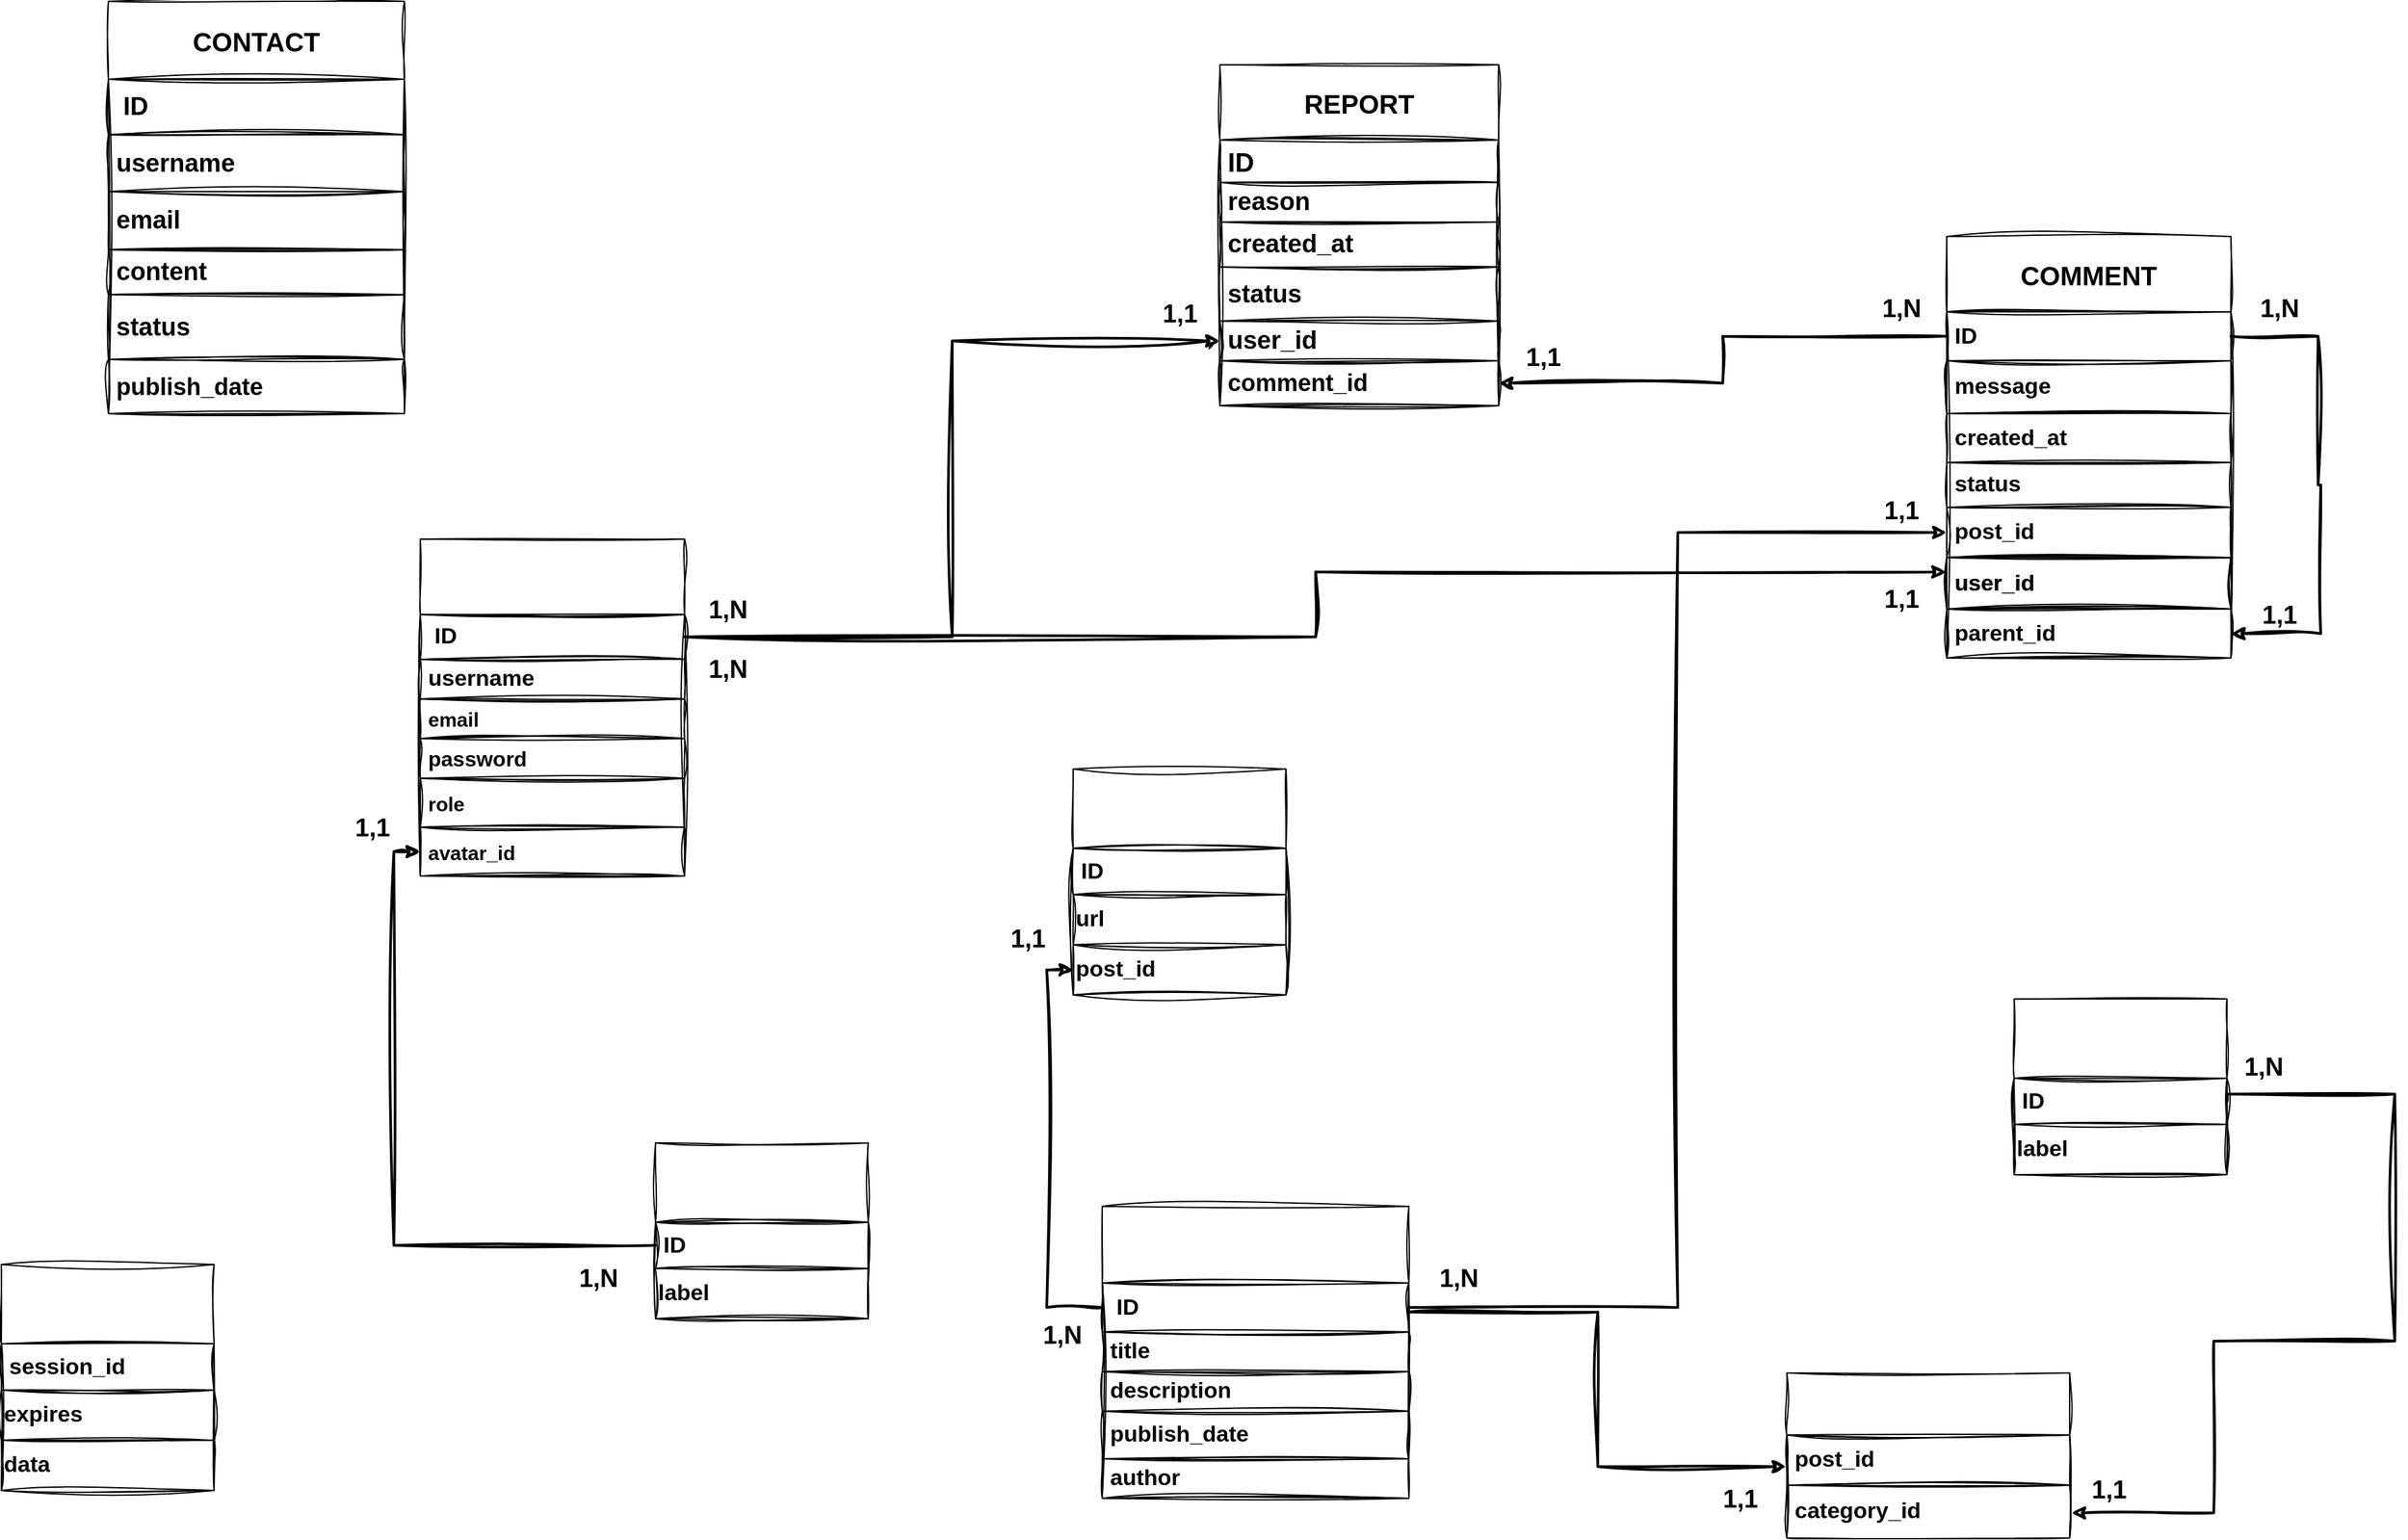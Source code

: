 <mxfile version="24.7.5">
  <diagram id="C5RBs43oDa-KdzZeNtuy" name="Page-1">
    <mxGraphModel dx="741" dy="944" grid="0" gridSize="10" guides="1" tooltips="1" connect="1" arrows="1" fold="1" page="1" pageScale="1" pageWidth="2000" pageHeight="1500" background="#ffffff" math="0" shadow="0">
      <root>
        <mxCell id="WIyWlLk6GJQsqaUBKTNV-0" />
        <mxCell id="WIyWlLk6GJQsqaUBKTNV-1" parent="WIyWlLk6GJQsqaUBKTNV-0" />
        <mxCell id="PawS9p-MmPTrc8zZ3Hex-0" value="CONTACT" style="swimlane;fontStyle=1;childLayout=stackLayout;horizontal=1;startSize=59;horizontalStack=0;resizeParent=1;resizeParentMax=0;resizeLast=0;collapsible=1;marginBottom=0;whiteSpace=wrap;html=1;sketch=1;curveFitting=1;jiggle=2;fontSize=20;strokeColor=#000000;" parent="WIyWlLk6GJQsqaUBKTNV-1" vertex="1">
          <mxGeometry x="198" y="122" width="224" height="312" as="geometry" />
        </mxCell>
        <mxCell id="PawS9p-MmPTrc8zZ3Hex-1" value="&lt;span style=&quot;font-size: 19px;&quot;&gt;&lt;font color=&quot;#000000&quot;&gt;&amp;nbsp;ID&amp;nbsp;&lt;/font&gt;&lt;/span&gt;" style="text;strokeColor=#000000;fillColor=none;align=left;verticalAlign=middle;spacingLeft=4;spacingRight=4;overflow=hidden;points=[[0,0.5],[1,0.5]];portConstraint=eastwest;rotatable=0;whiteSpace=wrap;html=1;sketch=1;curveFitting=1;jiggle=2;fontSize=19;fontStyle=1" parent="PawS9p-MmPTrc8zZ3Hex-0" vertex="1">
          <mxGeometry y="59" width="224" height="42" as="geometry" />
        </mxCell>
        <mxCell id="PawS9p-MmPTrc8zZ3Hex-2" value="username&amp;nbsp;" style="text;strokeColor=#000000;fillColor=none;align=left;verticalAlign=middle;spacingLeft=4;spacingRight=4;overflow=hidden;points=[[0,0.5],[1,0.5]];portConstraint=eastwest;rotatable=0;whiteSpace=wrap;html=1;sketch=1;curveFitting=1;jiggle=2;fontSize=19;fontStyle=1;fontColor=#000000;" parent="PawS9p-MmPTrc8zZ3Hex-0" vertex="1">
          <mxGeometry y="101" width="224" height="43" as="geometry" />
        </mxCell>
        <mxCell id="PawS9p-MmPTrc8zZ3Hex-3" value="email&amp;nbsp;" style="text;strokeColor=#000000;fillColor=none;align=left;verticalAlign=middle;spacingLeft=4;spacingRight=4;overflow=hidden;points=[[0,0.5],[1,0.5]];portConstraint=eastwest;rotatable=0;whiteSpace=wrap;html=1;sketch=1;curveFitting=1;jiggle=2;fontSize=19;fontStyle=1;fontColor=#000000;" parent="PawS9p-MmPTrc8zZ3Hex-0" vertex="1">
          <mxGeometry y="144" width="224" height="44" as="geometry" />
        </mxCell>
        <mxCell id="PawS9p-MmPTrc8zZ3Hex-4" value="content&amp;nbsp;" style="text;strokeColor=#000000;fillColor=none;align=left;verticalAlign=middle;spacingLeft=4;spacingRight=4;overflow=hidden;points=[[0,0.5],[1,0.5]];portConstraint=eastwest;rotatable=0;whiteSpace=wrap;html=1;sketch=1;curveFitting=1;jiggle=2;fontSize=19;fontStyle=1;fontColor=#000000;" parent="PawS9p-MmPTrc8zZ3Hex-0" vertex="1">
          <mxGeometry y="188" width="224" height="34" as="geometry" />
        </mxCell>
        <mxCell id="PawS9p-MmPTrc8zZ3Hex-5" value="status&amp;nbsp;" style="text;strokeColor=#000000;fillColor=none;align=left;verticalAlign=middle;spacingLeft=4;spacingRight=4;overflow=hidden;points=[[0,0.5],[1,0.5]];portConstraint=eastwest;rotatable=0;whiteSpace=wrap;html=1;sketch=1;curveFitting=1;jiggle=2;fontSize=19;fontStyle=1;fontColor=#000000;" parent="PawS9p-MmPTrc8zZ3Hex-0" vertex="1">
          <mxGeometry y="222" width="224" height="49" as="geometry" />
        </mxCell>
        <mxCell id="PawS9p-MmPTrc8zZ3Hex-6" value="publish_date" style="text;strokeColor=#000000;fillColor=none;align=left;verticalAlign=middle;spacingLeft=4;spacingRight=4;overflow=hidden;points=[[0,0.5],[1,0.5]];portConstraint=eastwest;rotatable=0;whiteSpace=wrap;html=1;sketch=1;curveFitting=1;jiggle=2;fontSize=18;fontStyle=1;fontColor=#000000;" parent="PawS9p-MmPTrc8zZ3Hex-0" vertex="1">
          <mxGeometry y="271" width="224" height="41" as="geometry" />
        </mxCell>
        <mxCell id="PawS9p-MmPTrc8zZ3Hex-7" value="&lt;font color=&quot;#ffffff&quot;&gt;USER&lt;/font&gt;" style="swimlane;fontStyle=1;childLayout=stackLayout;horizontal=1;startSize=57;horizontalStack=0;resizeParent=1;resizeParentMax=0;resizeLast=0;collapsible=1;marginBottom=0;whiteSpace=wrap;html=1;sketch=1;curveFitting=1;jiggle=2;fontSize=19;strokeColor=#000000;fontColor=#000000;" parent="WIyWlLk6GJQsqaUBKTNV-1" vertex="1">
          <mxGeometry x="434" y="529" width="200" height="255" as="geometry" />
        </mxCell>
        <mxCell id="PawS9p-MmPTrc8zZ3Hex-8" value="&lt;span style=&quot;font-size: 17px;&quot;&gt;&amp;nbsp;ID&amp;nbsp;&lt;/span&gt;" style="text;strokeColor=#000000;fillColor=none;align=left;verticalAlign=middle;spacingLeft=4;spacingRight=4;overflow=hidden;points=[[0,0.5],[1,0.5]];portConstraint=eastwest;rotatable=0;whiteSpace=wrap;html=1;sketch=1;curveFitting=1;jiggle=2;fontSize=17;fontStyle=1;fontColor=#000000;" parent="PawS9p-MmPTrc8zZ3Hex-7" vertex="1">
          <mxGeometry y="57" width="200" height="34" as="geometry" />
        </mxCell>
        <mxCell id="PawS9p-MmPTrc8zZ3Hex-9" value="username&amp;nbsp;" style="text;strokeColor=#000000;fillColor=none;align=left;verticalAlign=middle;spacingLeft=4;spacingRight=4;overflow=hidden;points=[[0,0.5],[1,0.5]];portConstraint=eastwest;rotatable=0;whiteSpace=wrap;html=1;sketch=1;curveFitting=1;jiggle=2;fontSize=17;fontStyle=1;fontColor=#000000;" parent="PawS9p-MmPTrc8zZ3Hex-7" vertex="1">
          <mxGeometry y="91" width="200" height="30" as="geometry" />
        </mxCell>
        <mxCell id="PawS9p-MmPTrc8zZ3Hex-10" value="email" style="text;strokeColor=#000000;fillColor=none;align=left;verticalAlign=middle;spacingLeft=4;spacingRight=4;overflow=hidden;points=[[0,0.5],[1,0.5]];portConstraint=eastwest;rotatable=0;whiteSpace=wrap;html=1;sketch=1;curveFitting=1;jiggle=2;fontSize=15;fontStyle=1;fontColor=#000000;" parent="PawS9p-MmPTrc8zZ3Hex-7" vertex="1">
          <mxGeometry y="121" width="200" height="30" as="geometry" />
        </mxCell>
        <mxCell id="PawS9p-MmPTrc8zZ3Hex-11" value="password&amp;nbsp;" style="text;strokeColor=#000000;fillColor=none;align=left;verticalAlign=middle;spacingLeft=4;spacingRight=4;overflow=hidden;points=[[0,0.5],[1,0.5]];portConstraint=eastwest;rotatable=0;whiteSpace=wrap;html=1;sketch=1;curveFitting=1;jiggle=2;fontSize=16;fontStyle=1;fontColor=#000000;" parent="PawS9p-MmPTrc8zZ3Hex-7" vertex="1">
          <mxGeometry y="151" width="200" height="30" as="geometry" />
        </mxCell>
        <mxCell id="PawS9p-MmPTrc8zZ3Hex-15" value="role" style="text;strokeColor=#000000;fillColor=none;align=left;verticalAlign=middle;spacingLeft=4;spacingRight=4;overflow=hidden;points=[[0,0.5],[1,0.5]];portConstraint=eastwest;rotatable=0;whiteSpace=wrap;html=1;fontColor=#000000;sketch=1;curveFitting=1;jiggle=2;fontSize=15;fontStyle=1" parent="PawS9p-MmPTrc8zZ3Hex-7" vertex="1">
          <mxGeometry y="181" width="200" height="37" as="geometry" />
        </mxCell>
        <mxCell id="PawS9p-MmPTrc8zZ3Hex-51" value="avatar_id" style="text;strokeColor=#000000;fillColor=none;align=left;verticalAlign=middle;spacingLeft=4;spacingRight=4;overflow=hidden;points=[[0,0.5],[1,0.5]];portConstraint=eastwest;rotatable=0;whiteSpace=wrap;html=1;fontColor=#000000;sketch=1;curveFitting=1;jiggle=2;fontSize=15;fontStyle=1" parent="PawS9p-MmPTrc8zZ3Hex-7" vertex="1">
          <mxGeometry y="218" width="200" height="37" as="geometry" />
        </mxCell>
        <mxCell id="PawS9p-MmPTrc8zZ3Hex-19" value="&lt;font color=&quot;#ffffff&quot;&gt;POST&lt;/font&gt;" style="swimlane;fontStyle=1;childLayout=stackLayout;horizontal=1;startSize=58;horizontalStack=0;resizeParent=1;resizeParentMax=0;resizeLast=0;collapsible=1;marginBottom=0;whiteSpace=wrap;html=1;sketch=1;curveFitting=1;jiggle=2;fontSize=19;strokeColor=#000000;fontColor=#000000;" parent="WIyWlLk6GJQsqaUBKTNV-1" vertex="1">
          <mxGeometry x="950" y="1034" width="232" height="221" as="geometry" />
        </mxCell>
        <mxCell id="PawS9p-MmPTrc8zZ3Hex-20" value="&lt;span style=&quot;font-size: 17px;&quot;&gt;&amp;nbsp;ID&amp;nbsp;&lt;/span&gt;" style="text;strokeColor=#000000;fillColor=none;align=left;verticalAlign=middle;spacingLeft=4;spacingRight=4;overflow=hidden;points=[[0,0.5],[1,0.5]];portConstraint=eastwest;rotatable=0;whiteSpace=wrap;html=1;fontColor=#000000;fontStyle=1;sketch=1;curveFitting=1;jiggle=2;fontSize=17;" parent="PawS9p-MmPTrc8zZ3Hex-19" vertex="1">
          <mxGeometry y="58" width="232" height="37" as="geometry" />
        </mxCell>
        <mxCell id="PawS9p-MmPTrc8zZ3Hex-21" value="title&amp;nbsp;" style="text;strokeColor=#000000;fillColor=none;align=left;verticalAlign=middle;spacingLeft=4;spacingRight=4;overflow=hidden;points=[[0,0.5],[1,0.5]];portConstraint=eastwest;rotatable=0;whiteSpace=wrap;html=1;sketch=1;curveFitting=1;jiggle=2;fontSize=17;fontStyle=1;fontColor=#000000;" parent="PawS9p-MmPTrc8zZ3Hex-19" vertex="1">
          <mxGeometry y="95" width="232" height="30" as="geometry" />
        </mxCell>
        <mxCell id="PawS9p-MmPTrc8zZ3Hex-22" value="description&amp;nbsp;" style="text;strokeColor=#000000;fillColor=none;align=left;verticalAlign=middle;spacingLeft=4;spacingRight=4;overflow=hidden;points=[[0,0.5],[1,0.5]];portConstraint=eastwest;rotatable=0;whiteSpace=wrap;html=1;sketch=1;curveFitting=1;jiggle=2;fontSize=17;fontStyle=1;fontColor=#000000;" parent="PawS9p-MmPTrc8zZ3Hex-19" vertex="1">
          <mxGeometry y="125" width="232" height="30" as="geometry" />
        </mxCell>
        <mxCell id="PawS9p-MmPTrc8zZ3Hex-24" value="publish_date&amp;nbsp;" style="text;strokeColor=#000000;fillColor=none;align=left;verticalAlign=middle;spacingLeft=4;spacingRight=4;overflow=hidden;points=[[0,0.5],[1,0.5]];portConstraint=eastwest;rotatable=0;whiteSpace=wrap;html=1;sketch=1;curveFitting=1;jiggle=2;fontSize=17;fontStyle=1;fontColor=#000000;" parent="PawS9p-MmPTrc8zZ3Hex-19" vertex="1">
          <mxGeometry y="155" width="232" height="36" as="geometry" />
        </mxCell>
        <mxCell id="PawS9p-MmPTrc8zZ3Hex-25" value="author&amp;nbsp;" style="text;strokeColor=#000000;fillColor=none;align=left;verticalAlign=middle;spacingLeft=4;spacingRight=4;overflow=hidden;points=[[0,0.5],[1,0.5]];portConstraint=eastwest;rotatable=0;whiteSpace=wrap;html=1;sketch=1;curveFitting=1;jiggle=2;fontSize=17;fontStyle=1;fontColor=#000000;" parent="PawS9p-MmPTrc8zZ3Hex-19" vertex="1">
          <mxGeometry y="191" width="232" height="30" as="geometry" />
        </mxCell>
        <mxCell id="PawS9p-MmPTrc8zZ3Hex-27" value="REPORT" style="swimlane;fontStyle=1;childLayout=stackLayout;horizontal=1;startSize=57;horizontalStack=0;resizeParent=1;resizeParentMax=0;resizeLast=0;collapsible=1;marginBottom=0;whiteSpace=wrap;html=1;fontSize=20;sketch=1;curveFitting=1;jiggle=2;strokeColor=#000000;" parent="WIyWlLk6GJQsqaUBKTNV-1" vertex="1">
          <mxGeometry x="1039" y="170" width="211" height="258" as="geometry" />
        </mxCell>
        <mxCell id="PawS9p-MmPTrc8zZ3Hex-28" value="&lt;span style=&quot;font-size: 20px;&quot;&gt;&lt;font color=&quot;#000000&quot;&gt;ID&lt;/font&gt;&lt;/span&gt;" style="text;strokeColor=#000000;fillColor=none;align=left;verticalAlign=middle;spacingLeft=4;spacingRight=4;overflow=hidden;points=[[0,0.5],[1,0.5]];portConstraint=eastwest;rotatable=0;whiteSpace=wrap;html=1;sketch=1;curveFitting=1;jiggle=2;fontSize=20;fontStyle=1" parent="PawS9p-MmPTrc8zZ3Hex-27" vertex="1">
          <mxGeometry y="57" width="211" height="32" as="geometry" />
        </mxCell>
        <mxCell id="PawS9p-MmPTrc8zZ3Hex-29" value="reason&amp;nbsp;" style="text;strokeColor=#000000;fillColor=none;align=left;verticalAlign=middle;spacingLeft=4;spacingRight=4;overflow=hidden;points=[[0,0.5],[1,0.5]];portConstraint=eastwest;rotatable=0;whiteSpace=wrap;html=1;sketch=1;curveFitting=1;jiggle=2;fontSize=19;fontStyle=1;fontColor=#000000;" parent="PawS9p-MmPTrc8zZ3Hex-27" vertex="1">
          <mxGeometry y="89" width="211" height="30" as="geometry" />
        </mxCell>
        <mxCell id="PawS9p-MmPTrc8zZ3Hex-30" value="created_at&amp;nbsp;" style="text;strokeColor=#000000;fillColor=none;align=left;verticalAlign=middle;spacingLeft=4;spacingRight=4;overflow=hidden;points=[[0,0.5],[1,0.5]];portConstraint=eastwest;rotatable=0;whiteSpace=wrap;html=1;sketch=1;curveFitting=1;jiggle=2;fontSize=19;fontStyle=1;fontColor=#000000;" parent="PawS9p-MmPTrc8zZ3Hex-27" vertex="1">
          <mxGeometry y="119" width="211" height="34" as="geometry" />
        </mxCell>
        <mxCell id="PawS9p-MmPTrc8zZ3Hex-31" value="status&amp;nbsp;" style="text;strokeColor=#000000;fillColor=none;align=left;verticalAlign=middle;spacingLeft=4;spacingRight=4;overflow=hidden;points=[[0,0.5],[1,0.5]];portConstraint=eastwest;rotatable=0;whiteSpace=wrap;html=1;sketch=1;curveFitting=1;jiggle=2;fontSize=19;fontStyle=1;fontColor=#000000;" parent="PawS9p-MmPTrc8zZ3Hex-27" vertex="1">
          <mxGeometry y="153" width="211" height="41" as="geometry" />
        </mxCell>
        <mxCell id="PawS9p-MmPTrc8zZ3Hex-32" value="&lt;span style=&quot;font-size: 19px;&quot;&gt;user_id&amp;nbsp;&lt;/span&gt;&lt;span style=&quot;font-size: 19px;&quot;&gt;&amp;nbsp;&lt;/span&gt;" style="text;strokeColor=#000000;fillColor=none;align=left;verticalAlign=middle;spacingLeft=4;spacingRight=4;overflow=hidden;points=[[0,0.5],[1,0.5]];portConstraint=eastwest;rotatable=0;whiteSpace=wrap;html=1;sketch=1;curveFitting=1;jiggle=2;fontSize=19;fontStyle=1;fontColor=#000000;" parent="PawS9p-MmPTrc8zZ3Hex-27" vertex="1">
          <mxGeometry y="194" width="211" height="30" as="geometry" />
        </mxCell>
        <mxCell id="PawS9p-MmPTrc8zZ3Hex-33" value="&lt;div style=&quot;font-size: 18px;&quot;&gt;comment_id&lt;/div&gt;" style="text;strokeColor=#000000;fillColor=none;align=left;verticalAlign=middle;spacingLeft=4;spacingRight=4;overflow=hidden;points=[[0,0.5],[1,0.5]];portConstraint=eastwest;rotatable=0;whiteSpace=wrap;html=1;sketch=1;curveFitting=1;jiggle=2;fontSize=18;fontStyle=1;fontColor=#000000;" parent="PawS9p-MmPTrc8zZ3Hex-27" vertex="1">
          <mxGeometry y="224" width="211" height="34" as="geometry" />
        </mxCell>
        <mxCell id="PawS9p-MmPTrc8zZ3Hex-34" value="COMMENT" style="swimlane;fontStyle=1;childLayout=stackLayout;horizontal=1;startSize=57;horizontalStack=0;resizeParent=1;resizeParentMax=0;resizeLast=0;collapsible=1;marginBottom=0;whiteSpace=wrap;html=1;sketch=1;curveFitting=1;jiggle=2;fontSize=20;strokeColor=#000000;" parent="WIyWlLk6GJQsqaUBKTNV-1" vertex="1">
          <mxGeometry x="1589" y="300" width="215" height="319" as="geometry" />
        </mxCell>
        <mxCell id="jy8F_4XN0QknJEXg2ruq-8" style="edgeStyle=orthogonalEdgeStyle;rounded=0;orthogonalLoop=1;jettySize=auto;html=1;entryX=1;entryY=0.5;entryDx=0;entryDy=0;strokeColor=#000000;sketch=1;curveFitting=1;jiggle=2;strokeWidth=2;" edge="1" parent="PawS9p-MmPTrc8zZ3Hex-34" source="PawS9p-MmPTrc8zZ3Hex-35" target="jy8F_4XN0QknJEXg2ruq-7">
          <mxGeometry relative="1" as="geometry">
            <Array as="points">
              <mxPoint x="281" y="76" />
              <mxPoint x="281" y="188" />
              <mxPoint x="283" y="188" />
              <mxPoint x="283" y="300" />
            </Array>
          </mxGeometry>
        </mxCell>
        <mxCell id="PawS9p-MmPTrc8zZ3Hex-35" value="&lt;span style=&quot;font-size: 17px;&quot;&gt;ID&amp;nbsp;&lt;/span&gt;" style="text;strokeColor=#000000;fillColor=none;align=left;verticalAlign=middle;spacingLeft=4;spacingRight=4;overflow=hidden;points=[[0,0.5],[1,0.5]];portConstraint=eastwest;rotatable=0;whiteSpace=wrap;html=1;sketch=1;curveFitting=1;jiggle=2;fontSize=17;fontStyle=1;fontColor=#000000;" parent="PawS9p-MmPTrc8zZ3Hex-34" vertex="1">
          <mxGeometry y="57" width="215" height="37" as="geometry" />
        </mxCell>
        <mxCell id="PawS9p-MmPTrc8zZ3Hex-36" value="message" style="text;strokeColor=#000000;fillColor=none;align=left;verticalAlign=middle;spacingLeft=4;spacingRight=4;overflow=hidden;points=[[0,0.5],[1,0.5]];portConstraint=eastwest;rotatable=0;whiteSpace=wrap;html=1;sketch=1;curveFitting=1;jiggle=2;fontSize=17;fontStyle=1;fontColor=#000000;" parent="PawS9p-MmPTrc8zZ3Hex-34" vertex="1">
          <mxGeometry y="94" width="215" height="40" as="geometry" />
        </mxCell>
        <mxCell id="PawS9p-MmPTrc8zZ3Hex-38" value="created_at" style="text;strokeColor=#000000;fillColor=none;align=left;verticalAlign=middle;spacingLeft=4;spacingRight=4;overflow=hidden;points=[[0,0.5],[1,0.5]];portConstraint=eastwest;rotatable=0;whiteSpace=wrap;html=1;sketch=1;curveFitting=1;jiggle=2;fontSize=17;fontStyle=1;fontColor=#000000;" parent="PawS9p-MmPTrc8zZ3Hex-34" vertex="1">
          <mxGeometry y="134" width="215" height="37" as="geometry" />
        </mxCell>
        <mxCell id="PawS9p-MmPTrc8zZ3Hex-39" value="status" style="text;strokeColor=#000000;fillColor=none;align=left;verticalAlign=middle;spacingLeft=4;spacingRight=4;overflow=hidden;points=[[0,0.5],[1,0.5]];portConstraint=eastwest;rotatable=0;whiteSpace=wrap;html=1;sketch=1;curveFitting=1;jiggle=2;fontSize=17;fontStyle=1;fontColor=#000000;" parent="PawS9p-MmPTrc8zZ3Hex-34" vertex="1">
          <mxGeometry y="171" width="215" height="34" as="geometry" />
        </mxCell>
        <mxCell id="PawS9p-MmPTrc8zZ3Hex-41" value="&lt;font style=&quot;font-size: 17px;&quot;&gt;post_id&amp;nbsp;&lt;/font&gt;" style="text;strokeColor=#000000;fillColor=none;align=left;verticalAlign=middle;spacingLeft=4;spacingRight=4;overflow=hidden;points=[[0,0.5],[1,0.5]];portConstraint=eastwest;rotatable=0;whiteSpace=wrap;html=1;sketch=1;curveFitting=1;jiggle=2;fontSize=17;fontStyle=1;fontColor=#000000;" parent="PawS9p-MmPTrc8zZ3Hex-34" vertex="1">
          <mxGeometry y="205" width="215" height="38" as="geometry" />
        </mxCell>
        <mxCell id="PawS9p-MmPTrc8zZ3Hex-40" value="user_id&amp;nbsp;&lt;span style=&quot;font-size: 17px;&quot;&gt;&amp;nbsp;&lt;/span&gt;" style="text;strokeColor=#000000;fillColor=none;align=left;verticalAlign=middle;spacingLeft=4;spacingRight=4;overflow=hidden;points=[[0,0.5],[1,0.5]];portConstraint=eastwest;rotatable=0;whiteSpace=wrap;html=1;fontColor=#000000;sketch=1;curveFitting=1;jiggle=2;fontSize=17;fontStyle=1" parent="PawS9p-MmPTrc8zZ3Hex-34" vertex="1">
          <mxGeometry y="243" width="215" height="39" as="geometry" />
        </mxCell>
        <mxCell id="jy8F_4XN0QknJEXg2ruq-7" value="parent_id" style="text;strokeColor=#000000;fillColor=none;align=left;verticalAlign=middle;spacingLeft=4;spacingRight=4;overflow=hidden;points=[[0,0.5],[1,0.5]];portConstraint=eastwest;rotatable=0;whiteSpace=wrap;html=1;sketch=1;curveFitting=1;jiggle=2;fontSize=17;fontStyle=1;fontColor=#000000;" vertex="1" parent="PawS9p-MmPTrc8zZ3Hex-34">
          <mxGeometry y="282" width="215" height="37" as="geometry" />
        </mxCell>
        <mxCell id="PawS9p-MmPTrc8zZ3Hex-42" value="&lt;font color=&quot;#ffffff&quot;&gt;CATEGORY&lt;/font&gt;" style="swimlane;fontStyle=1;childLayout=stackLayout;horizontal=1;startSize=60;horizontalStack=0;resizeParent=1;resizeParentMax=0;resizeLast=0;collapsible=1;marginBottom=0;whiteSpace=wrap;html=1;sketch=1;curveFitting=1;jiggle=2;fontSize=19;strokeColor=#000000;fontColor=#000000;" parent="WIyWlLk6GJQsqaUBKTNV-1" vertex="1">
          <mxGeometry x="1640" y="877" width="161" height="133" as="geometry" />
        </mxCell>
        <mxCell id="PawS9p-MmPTrc8zZ3Hex-43" value="&lt;span style=&quot;font-size: 17px;&quot;&gt;ID&amp;nbsp;&lt;/span&gt;" style="text;strokeColor=#000000;fillColor=none;align=left;verticalAlign=middle;spacingLeft=4;spacingRight=4;overflow=hidden;points=[[0,0.5],[1,0.5]];portConstraint=eastwest;rotatable=0;whiteSpace=wrap;html=1;labelBorderColor=none;sketch=1;curveFitting=1;jiggle=2;fontSize=17;fontStyle=1;fontColor=#000000;" parent="PawS9p-MmPTrc8zZ3Hex-42" vertex="1">
          <mxGeometry y="60" width="161" height="35" as="geometry" />
        </mxCell>
        <mxCell id="PawS9p-MmPTrc8zZ3Hex-44" value="label&amp;nbsp;" style="text;strokeColor=#000000;fillColor=none;align=left;verticalAlign=middle;spacingLeft=0;spacingRight=4;overflow=hidden;points=[[0,0.5],[1,0.5]];portConstraint=eastwest;rotatable=0;whiteSpace=wrap;html=1;sketch=1;curveFitting=1;jiggle=2;fontSize=17;fontStyle=1;fontColor=#000000;" parent="PawS9p-MmPTrc8zZ3Hex-42" vertex="1">
          <mxGeometry y="95" width="161" height="38" as="geometry" />
        </mxCell>
        <mxCell id="PawS9p-MmPTrc8zZ3Hex-45" value="&lt;font color=&quot;#ffffff&quot;&gt;POST_CATEGORY&lt;/font&gt;" style="swimlane;fontStyle=1;childLayout=stackLayout;horizontal=1;startSize=47;horizontalStack=0;resizeParent=1;resizeParentMax=0;resizeLast=0;collapsible=1;marginBottom=0;whiteSpace=wrap;html=1;sketch=1;curveFitting=1;jiggle=2;fontSize=20;strokeColor=#000000;fontColor=#000000;" parent="WIyWlLk6GJQsqaUBKTNV-1" vertex="1">
          <mxGeometry x="1468" y="1160" width="214" height="125" as="geometry" />
        </mxCell>
        <mxCell id="PawS9p-MmPTrc8zZ3Hex-47" value="post_id" style="text;strokeColor=#000000;fillColor=none;align=left;verticalAlign=middle;spacingLeft=4;spacingRight=4;overflow=hidden;points=[[0,0.5],[1,0.5]];portConstraint=eastwest;rotatable=0;whiteSpace=wrap;html=1;fontColor=#000000;sketch=1;curveFitting=1;jiggle=2;fontSize=17;fontStyle=1" parent="PawS9p-MmPTrc8zZ3Hex-45" vertex="1">
          <mxGeometry y="47" width="214" height="38" as="geometry" />
        </mxCell>
        <mxCell id="PawS9p-MmPTrc8zZ3Hex-46" value="category_id&amp;nbsp;" style="text;strokeColor=#000000;fillColor=none;align=left;verticalAlign=middle;spacingLeft=4;spacingRight=4;overflow=hidden;points=[[0,0.5],[1,0.5]];portConstraint=eastwest;rotatable=0;whiteSpace=wrap;html=1;fontColor=#000000;sketch=1;curveFitting=1;jiggle=2;fontSize=17;fontStyle=1" parent="PawS9p-MmPTrc8zZ3Hex-45" vertex="1">
          <mxGeometry y="85" width="214" height="40" as="geometry" />
        </mxCell>
        <mxCell id="PawS9p-MmPTrc8zZ3Hex-48" value="&lt;font color=&quot;#ffffff&quot;&gt;AVATAR&lt;/font&gt;" style="swimlane;fontStyle=1;childLayout=stackLayout;horizontal=1;startSize=60;horizontalStack=0;resizeParent=1;resizeParentMax=0;resizeLast=0;collapsible=1;marginBottom=0;whiteSpace=wrap;html=1;sketch=1;curveFitting=1;jiggle=2;fontSize=19;strokeColor=#000000;fontColor=#000000;" parent="WIyWlLk6GJQsqaUBKTNV-1" vertex="1">
          <mxGeometry x="612" y="986" width="161" height="133" as="geometry" />
        </mxCell>
        <mxCell id="PawS9p-MmPTrc8zZ3Hex-49" value="&lt;span style=&quot;font-size: 17px;&quot;&gt;ID&amp;nbsp;&lt;/span&gt;" style="text;strokeColor=#000000;fillColor=none;align=left;verticalAlign=middle;spacingLeft=4;spacingRight=4;overflow=hidden;points=[[0,0.5],[1,0.5]];portConstraint=eastwest;rotatable=0;whiteSpace=wrap;html=1;labelBorderColor=none;sketch=1;curveFitting=1;jiggle=2;fontSize=17;fontStyle=1;fontColor=#000000;" parent="PawS9p-MmPTrc8zZ3Hex-48" vertex="1">
          <mxGeometry y="60" width="161" height="35" as="geometry" />
        </mxCell>
        <mxCell id="PawS9p-MmPTrc8zZ3Hex-50" value="label&amp;nbsp;" style="text;strokeColor=#000000;fillColor=none;align=left;verticalAlign=middle;spacingLeft=0;spacingRight=4;overflow=hidden;points=[[0,0.5],[1,0.5]];portConstraint=eastwest;rotatable=0;whiteSpace=wrap;html=1;sketch=1;curveFitting=1;jiggle=2;fontSize=17;fontStyle=1;fontColor=#000000;" parent="PawS9p-MmPTrc8zZ3Hex-48" vertex="1">
          <mxGeometry y="95" width="161" height="38" as="geometry" />
        </mxCell>
        <mxCell id="PawS9p-MmPTrc8zZ3Hex-52" value="&lt;font color=&quot;#ffffff&quot;&gt;SESSIONS&lt;/font&gt;" style="swimlane;fontStyle=1;childLayout=stackLayout;horizontal=1;startSize=60;horizontalStack=0;resizeParent=1;resizeParentMax=0;resizeLast=0;collapsible=1;marginBottom=0;whiteSpace=wrap;html=1;sketch=1;curveFitting=1;jiggle=2;fontSize=19;strokeColor=#000000;fontColor=#000000;" parent="WIyWlLk6GJQsqaUBKTNV-1" vertex="1">
          <mxGeometry x="117" y="1078" width="161" height="171" as="geometry" />
        </mxCell>
        <mxCell id="PawS9p-MmPTrc8zZ3Hex-53" value="session_id" style="text;strokeColor=#000000;fillColor=none;align=left;verticalAlign=middle;spacingLeft=4;spacingRight=4;overflow=hidden;points=[[0,0.5],[1,0.5]];portConstraint=eastwest;rotatable=0;whiteSpace=wrap;html=1;labelBorderColor=none;sketch=1;curveFitting=1;jiggle=2;fontSize=17;fontStyle=1;fontColor=#000000;" parent="PawS9p-MmPTrc8zZ3Hex-52" vertex="1">
          <mxGeometry y="60" width="161" height="35" as="geometry" />
        </mxCell>
        <mxCell id="PawS9p-MmPTrc8zZ3Hex-54" value="expires" style="text;strokeColor=#000000;fillColor=none;align=left;verticalAlign=middle;spacingLeft=0;spacingRight=4;overflow=hidden;points=[[0,0.5],[1,0.5]];portConstraint=eastwest;rotatable=0;whiteSpace=wrap;html=1;sketch=1;curveFitting=1;jiggle=2;fontSize=17;fontStyle=1;fontColor=#000000;" parent="PawS9p-MmPTrc8zZ3Hex-52" vertex="1">
          <mxGeometry y="95" width="161" height="38" as="geometry" />
        </mxCell>
        <mxCell id="PawS9p-MmPTrc8zZ3Hex-55" value="data" style="text;strokeColor=#000000;fillColor=none;align=left;verticalAlign=middle;spacingLeft=0;spacingRight=4;overflow=hidden;points=[[0,0.5],[1,0.5]];portConstraint=eastwest;rotatable=0;whiteSpace=wrap;html=1;sketch=1;curveFitting=1;jiggle=2;fontSize=17;fontStyle=1;fontColor=#000000;" parent="PawS9p-MmPTrc8zZ3Hex-52" vertex="1">
          <mxGeometry y="133" width="161" height="38" as="geometry" />
        </mxCell>
        <mxCell id="PawS9p-MmPTrc8zZ3Hex-56" value="&lt;font color=&quot;#ffffff&quot;&gt;IMAGE&lt;/font&gt;" style="swimlane;fontStyle=1;childLayout=stackLayout;horizontal=1;startSize=60;horizontalStack=0;resizeParent=1;resizeParentMax=0;resizeLast=0;collapsible=1;marginBottom=0;whiteSpace=wrap;html=1;sketch=1;curveFitting=1;jiggle=2;fontSize=19;strokeColor=#000000;fontColor=#000000;" parent="WIyWlLk6GJQsqaUBKTNV-1" vertex="1">
          <mxGeometry x="928" y="703" width="161" height="171" as="geometry" />
        </mxCell>
        <mxCell id="PawS9p-MmPTrc8zZ3Hex-57" value="&lt;span style=&quot;font-size: 17px;&quot;&gt;ID&amp;nbsp;&lt;/span&gt;" style="text;strokeColor=#000000;fillColor=none;align=left;verticalAlign=middle;spacingLeft=4;spacingRight=4;overflow=hidden;points=[[0,0.5],[1,0.5]];portConstraint=eastwest;rotatable=0;whiteSpace=wrap;html=1;labelBorderColor=none;sketch=1;curveFitting=1;jiggle=2;fontSize=17;fontStyle=1;fontColor=#000000;" parent="PawS9p-MmPTrc8zZ3Hex-56" vertex="1">
          <mxGeometry y="60" width="161" height="35" as="geometry" />
        </mxCell>
        <mxCell id="PawS9p-MmPTrc8zZ3Hex-58" value="url" style="text;strokeColor=#000000;fillColor=none;align=left;verticalAlign=middle;spacingLeft=0;spacingRight=4;overflow=hidden;points=[[0,0.5],[1,0.5]];portConstraint=eastwest;rotatable=0;whiteSpace=wrap;html=1;sketch=1;curveFitting=1;jiggle=2;fontSize=17;fontStyle=1;fontColor=#000000;" parent="PawS9p-MmPTrc8zZ3Hex-56" vertex="1">
          <mxGeometry y="95" width="161" height="38" as="geometry" />
        </mxCell>
        <mxCell id="PawS9p-MmPTrc8zZ3Hex-59" value="post_id" style="text;strokeColor=#000000;fillColor=none;align=left;verticalAlign=middle;spacingLeft=0;spacingRight=4;overflow=hidden;points=[[0,0.5],[1,0.5]];portConstraint=eastwest;rotatable=0;whiteSpace=wrap;html=1;sketch=1;curveFitting=1;jiggle=2;fontSize=17;fontStyle=1;fontColor=#000000;" parent="PawS9p-MmPTrc8zZ3Hex-56" vertex="1">
          <mxGeometry y="133" width="161" height="38" as="geometry" />
        </mxCell>
        <mxCell id="PawS9p-MmPTrc8zZ3Hex-64" value="&lt;font color=&quot;#000000&quot;&gt;1,N&lt;/font&gt;" style="text;strokeColor=none;align=center;fillColor=none;html=1;verticalAlign=middle;whiteSpace=wrap;rounded=0;fontColor=#00CCCC;fontSize=19;fontStyle=1" parent="WIyWlLk6GJQsqaUBKTNV-1" vertex="1">
          <mxGeometry x="539" y="1074" width="60" height="30" as="geometry" />
        </mxCell>
        <mxCell id="PawS9p-MmPTrc8zZ3Hex-65" style="edgeStyle=orthogonalEdgeStyle;rounded=0;orthogonalLoop=1;jettySize=auto;html=1;exitX=0;exitY=0.5;exitDx=0;exitDy=0;entryX=0;entryY=0.5;entryDx=0;entryDy=0;strokeWidth=2;strokeColor=#000000;sketch=1;curveFitting=1;jiggle=2;" parent="WIyWlLk6GJQsqaUBKTNV-1" source="PawS9p-MmPTrc8zZ3Hex-49" target="PawS9p-MmPTrc8zZ3Hex-51" edge="1">
          <mxGeometry relative="1" as="geometry" />
        </mxCell>
        <mxCell id="PawS9p-MmPTrc8zZ3Hex-66" value="&lt;font color=&quot;#000000&quot;&gt;1,1&lt;/font&gt;" style="text;strokeColor=none;align=center;fillColor=none;html=1;verticalAlign=middle;whiteSpace=wrap;rounded=0;fontColor=#00CCCC;fontSize=19;fontStyle=1" parent="WIyWlLk6GJQsqaUBKTNV-1" vertex="1">
          <mxGeometry x="368" y="733" width="60" height="30" as="geometry" />
        </mxCell>
        <mxCell id="PawS9p-MmPTrc8zZ3Hex-78" value="&lt;font color=&quot;#000000&quot;&gt;1,1&lt;/font&gt;" style="text;strokeColor=none;align=center;fillColor=none;html=1;verticalAlign=middle;whiteSpace=wrap;rounded=0;fontColor=#00CCCC;fontSize=19;fontStyle=1" parent="WIyWlLk6GJQsqaUBKTNV-1" vertex="1">
          <mxGeometry x="864" y="821" width="60" height="22" as="geometry" />
        </mxCell>
        <mxCell id="PawS9p-MmPTrc8zZ3Hex-79" value="&lt;font color=&quot;#000000&quot;&gt;1,N&lt;/font&gt;" style="text;strokeColor=none;align=center;fillColor=none;html=1;verticalAlign=middle;whiteSpace=wrap;rounded=0;fontColor=#00CCCC;fontSize=19;fontStyle=1" parent="WIyWlLk6GJQsqaUBKTNV-1" vertex="1">
          <mxGeometry x="890" y="1117" width="60" height="30" as="geometry" />
        </mxCell>
        <mxCell id="PawS9p-MmPTrc8zZ3Hex-81" style="edgeStyle=orthogonalEdgeStyle;rounded=0;orthogonalLoop=1;jettySize=auto;html=1;entryX=0;entryY=0.5;entryDx=0;entryDy=0;sketch=1;curveFitting=1;jiggle=2;strokeColor=#000000;strokeWidth=2;" parent="WIyWlLk6GJQsqaUBKTNV-1" source="PawS9p-MmPTrc8zZ3Hex-20" target="PawS9p-MmPTrc8zZ3Hex-59" edge="1">
          <mxGeometry relative="1" as="geometry" />
        </mxCell>
        <mxCell id="PawS9p-MmPTrc8zZ3Hex-85" style="edgeStyle=orthogonalEdgeStyle;rounded=0;orthogonalLoop=1;jettySize=auto;html=1;exitX=1;exitY=0.5;exitDx=0;exitDy=0;entryX=0;entryY=0.5;entryDx=0;entryDy=0;sketch=1;curveFitting=1;jiggle=2;strokeColor=#000000;strokeWidth=2;" parent="WIyWlLk6GJQsqaUBKTNV-1" source="PawS9p-MmPTrc8zZ3Hex-8" target="PawS9p-MmPTrc8zZ3Hex-32" edge="1">
          <mxGeometry relative="1" as="geometry" />
        </mxCell>
        <mxCell id="PawS9p-MmPTrc8zZ3Hex-87" style="edgeStyle=orthogonalEdgeStyle;rounded=0;orthogonalLoop=1;jettySize=auto;html=1;entryX=-0.002;entryY=0.616;entryDx=0;entryDy=0;strokeColor=#000000;strokeWidth=2;sketch=1;curveFitting=1;jiggle=2;entryPerimeter=0;" parent="WIyWlLk6GJQsqaUBKTNV-1" source="PawS9p-MmPTrc8zZ3Hex-20" target="PawS9p-MmPTrc8zZ3Hex-47" edge="1">
          <mxGeometry relative="1" as="geometry">
            <Array as="points">
              <mxPoint x="1325" y="1114" />
              <mxPoint x="1325" y="1231" />
              <mxPoint x="1468" y="1231" />
            </Array>
          </mxGeometry>
        </mxCell>
        <mxCell id="PawS9p-MmPTrc8zZ3Hex-88" style="edgeStyle=orthogonalEdgeStyle;rounded=0;orthogonalLoop=1;jettySize=auto;html=1;entryX=1.006;entryY=0.51;entryDx=0;entryDy=0;sketch=1;curveFitting=1;jiggle=2;strokeColor=#000000;strokeWidth=2;exitX=1;exitY=0.5;exitDx=0;exitDy=0;entryPerimeter=0;" parent="WIyWlLk6GJQsqaUBKTNV-1" source="PawS9p-MmPTrc8zZ3Hex-43" target="PawS9p-MmPTrc8zZ3Hex-46" edge="1">
          <mxGeometry relative="1" as="geometry">
            <Array as="points">
              <mxPoint x="1801" y="949" />
              <mxPoint x="1928" y="949" />
              <mxPoint x="1928" y="1136" />
              <mxPoint x="1791" y="1136" />
              <mxPoint x="1791" y="1266" />
              <mxPoint x="1683" y="1266" />
            </Array>
          </mxGeometry>
        </mxCell>
        <mxCell id="PawS9p-MmPTrc8zZ3Hex-89" style="edgeStyle=orthogonalEdgeStyle;rounded=0;orthogonalLoop=1;jettySize=auto;html=1;entryX=-0.003;entryY=0.278;entryDx=0;entryDy=0;entryPerimeter=0;strokeColor=#000000;strokeWidth=2;sketch=1;curveFitting=1;jiggle=2;" parent="WIyWlLk6GJQsqaUBKTNV-1" source="PawS9p-MmPTrc8zZ3Hex-8" target="PawS9p-MmPTrc8zZ3Hex-40" edge="1">
          <mxGeometry relative="1" as="geometry" />
        </mxCell>
        <mxCell id="PawS9p-MmPTrc8zZ3Hex-91" style="edgeStyle=orthogonalEdgeStyle;rounded=0;orthogonalLoop=1;jettySize=auto;html=1;entryX=0;entryY=0.5;entryDx=0;entryDy=0;strokeWidth=2;strokeColor=#000000;sketch=1;curveFitting=1;jiggle=2;" parent="WIyWlLk6GJQsqaUBKTNV-1" source="PawS9p-MmPTrc8zZ3Hex-20" target="PawS9p-MmPTrc8zZ3Hex-41" edge="1">
          <mxGeometry relative="1" as="geometry" />
        </mxCell>
        <mxCell id="PawS9p-MmPTrc8zZ3Hex-92" value="&lt;font color=&quot;#000000&quot;&gt;1,N&lt;/font&gt;" style="text;strokeColor=none;align=center;fillColor=none;html=1;verticalAlign=middle;whiteSpace=wrap;rounded=0;fontColor=#00CCCC;fontSize=19;fontStyle=1" parent="WIyWlLk6GJQsqaUBKTNV-1" vertex="1">
          <mxGeometry x="1190" y="1074" width="60" height="30" as="geometry" />
        </mxCell>
        <mxCell id="PawS9p-MmPTrc8zZ3Hex-93" value="&lt;font color=&quot;#000000&quot;&gt;1,N&lt;/font&gt;" style="text;strokeColor=none;align=center;fillColor=none;html=1;verticalAlign=middle;whiteSpace=wrap;rounded=0;fontColor=#00CCCC;fontSize=19;fontStyle=1" parent="WIyWlLk6GJQsqaUBKTNV-1" vertex="1">
          <mxGeometry x="1799" y="914" width="60" height="30" as="geometry" />
        </mxCell>
        <mxCell id="PawS9p-MmPTrc8zZ3Hex-94" value="&lt;font color=&quot;#000000&quot;&gt;1,1&lt;/font&gt;" style="text;strokeColor=none;align=center;fillColor=none;html=1;verticalAlign=middle;whiteSpace=wrap;rounded=0;fontColor=#00CCCC;fontSize=19;fontStyle=1" parent="WIyWlLk6GJQsqaUBKTNV-1" vertex="1">
          <mxGeometry x="1403" y="1245" width="60" height="22" as="geometry" />
        </mxCell>
        <mxCell id="PawS9p-MmPTrc8zZ3Hex-96" value="&lt;font color=&quot;#000000&quot;&gt;1,1&lt;/font&gt;" style="text;strokeColor=none;align=center;fillColor=none;html=1;verticalAlign=middle;whiteSpace=wrap;rounded=0;fontColor=#00CCCC;fontSize=19;fontStyle=1" parent="WIyWlLk6GJQsqaUBKTNV-1" vertex="1">
          <mxGeometry x="1682" y="1238" width="60" height="22" as="geometry" />
        </mxCell>
        <mxCell id="PawS9p-MmPTrc8zZ3Hex-97" value="&lt;font color=&quot;#000000&quot;&gt;1,1&lt;/font&gt;" style="text;strokeColor=none;align=center;fillColor=none;html=1;verticalAlign=middle;whiteSpace=wrap;rounded=0;fontColor=#00CCCC;fontSize=19;fontStyle=1" parent="WIyWlLk6GJQsqaUBKTNV-1" vertex="1">
          <mxGeometry x="1525" y="564" width="60" height="22" as="geometry" />
        </mxCell>
        <mxCell id="PawS9p-MmPTrc8zZ3Hex-98" value="&lt;font color=&quot;#000000&quot;&gt;1,1&lt;/font&gt;" style="text;strokeColor=none;align=center;fillColor=none;html=1;verticalAlign=middle;whiteSpace=wrap;rounded=0;fontColor=#00CCCC;fontSize=19;fontStyle=1" parent="WIyWlLk6GJQsqaUBKTNV-1" vertex="1">
          <mxGeometry x="1525" y="497" width="60" height="22" as="geometry" />
        </mxCell>
        <mxCell id="PawS9p-MmPTrc8zZ3Hex-99" value="&lt;font color=&quot;#000000&quot;&gt;1,1&lt;/font&gt;" style="text;strokeColor=none;align=center;fillColor=none;html=1;verticalAlign=middle;whiteSpace=wrap;rounded=0;fontColor=#00CCCC;fontSize=19;fontStyle=1" parent="WIyWlLk6GJQsqaUBKTNV-1" vertex="1">
          <mxGeometry x="979" y="348" width="60" height="22" as="geometry" />
        </mxCell>
        <mxCell id="PawS9p-MmPTrc8zZ3Hex-101" style="edgeStyle=orthogonalEdgeStyle;rounded=0;orthogonalLoop=1;jettySize=auto;html=1;exitX=0.5;exitY=1;exitDx=0;exitDy=0;" parent="WIyWlLk6GJQsqaUBKTNV-1" source="PawS9p-MmPTrc8zZ3Hex-97" target="PawS9p-MmPTrc8zZ3Hex-97" edge="1">
          <mxGeometry relative="1" as="geometry" />
        </mxCell>
        <mxCell id="PawS9p-MmPTrc8zZ3Hex-102" value="&lt;font color=&quot;#000000&quot;&gt;1,N&lt;/font&gt;" style="text;strokeColor=none;align=center;fillColor=none;html=1;verticalAlign=middle;whiteSpace=wrap;rounded=0;fontColor=#00CCCC;fontSize=19;fontStyle=1" parent="WIyWlLk6GJQsqaUBKTNV-1" vertex="1">
          <mxGeometry x="637" y="568" width="60" height="30" as="geometry" />
        </mxCell>
        <mxCell id="PawS9p-MmPTrc8zZ3Hex-103" value="&lt;font color=&quot;#000000&quot;&gt;1,N&lt;/font&gt;" style="text;strokeColor=none;align=center;fillColor=none;html=1;verticalAlign=middle;whiteSpace=wrap;rounded=0;fontColor=#00CCCC;fontSize=19;fontStyle=1" parent="WIyWlLk6GJQsqaUBKTNV-1" vertex="1">
          <mxGeometry x="637" y="613" width="60" height="30" as="geometry" />
        </mxCell>
        <mxCell id="PawS9p-MmPTrc8zZ3Hex-104" style="edgeStyle=orthogonalEdgeStyle;rounded=0;orthogonalLoop=1;jettySize=auto;html=1;entryX=1;entryY=0.5;entryDx=0;entryDy=0;strokeWidth=2;strokeColor=#000000;sketch=1;curveFitting=1;jiggle=2;" parent="WIyWlLk6GJQsqaUBKTNV-1" source="PawS9p-MmPTrc8zZ3Hex-35" target="PawS9p-MmPTrc8zZ3Hex-33" edge="1">
          <mxGeometry relative="1" as="geometry" />
        </mxCell>
        <mxCell id="PawS9p-MmPTrc8zZ3Hex-105" value="&lt;font color=&quot;#000000&quot;&gt;1,1&lt;/font&gt;" style="text;strokeColor=none;align=center;fillColor=none;html=1;verticalAlign=middle;whiteSpace=wrap;rounded=0;fontColor=#00CCCC;fontSize=19;fontStyle=1" parent="WIyWlLk6GJQsqaUBKTNV-1" vertex="1">
          <mxGeometry x="1254" y="381" width="60" height="22" as="geometry" />
        </mxCell>
        <mxCell id="PawS9p-MmPTrc8zZ3Hex-106" value="&lt;font color=&quot;#000000&quot;&gt;1,N&lt;/font&gt;" style="text;strokeColor=none;align=center;fillColor=none;html=1;verticalAlign=middle;whiteSpace=wrap;rounded=0;fontColor=#00CCCC;fontSize=19;fontStyle=1" parent="WIyWlLk6GJQsqaUBKTNV-1" vertex="1">
          <mxGeometry x="1525" y="340" width="60" height="30" as="geometry" />
        </mxCell>
        <mxCell id="jy8F_4XN0QknJEXg2ruq-1" value="&lt;font color=&quot;#000000&quot;&gt;1,N&lt;/font&gt;" style="text;strokeColor=none;align=center;fillColor=none;html=1;verticalAlign=middle;whiteSpace=wrap;rounded=0;fontColor=#00CCCC;fontSize=19;fontStyle=1" vertex="1" parent="WIyWlLk6GJQsqaUBKTNV-1">
          <mxGeometry x="1811" y="340" width="60" height="30" as="geometry" />
        </mxCell>
        <mxCell id="jy8F_4XN0QknJEXg2ruq-2" value="&lt;font color=&quot;#000000&quot;&gt;1,1&lt;/font&gt;" style="text;strokeColor=none;align=center;fillColor=none;html=1;verticalAlign=middle;whiteSpace=wrap;rounded=0;fontColor=#00CCCC;fontSize=19;fontStyle=1" vertex="1" parent="WIyWlLk6GJQsqaUBKTNV-1">
          <mxGeometry x="1811" y="576" width="60" height="22" as="geometry" />
        </mxCell>
        <mxCell id="jy8F_4XN0QknJEXg2ruq-3" value="user_id&amp;nbsp;&lt;span style=&quot;font-size: 17px;&quot;&gt;&amp;nbsp;&lt;/span&gt;" style="text;strokeColor=#000000;fillColor=none;align=left;verticalAlign=middle;spacingLeft=4;spacingRight=4;overflow=hidden;points=[[0,0.5],[1,0.5]];portConstraint=eastwest;rotatable=1;whiteSpace=wrap;html=1;fontColor=#000000;sketch=1;curveFitting=1;jiggle=2;fontSize=17;fontStyle=1;movable=1;resizable=1;deletable=1;editable=1;locked=0;connectable=1;" vertex="1" parent="WIyWlLk6GJQsqaUBKTNV-1">
          <mxGeometry x="1589" y="543" width="215" height="39" as="geometry" />
        </mxCell>
      </root>
    </mxGraphModel>
  </diagram>
</mxfile>
